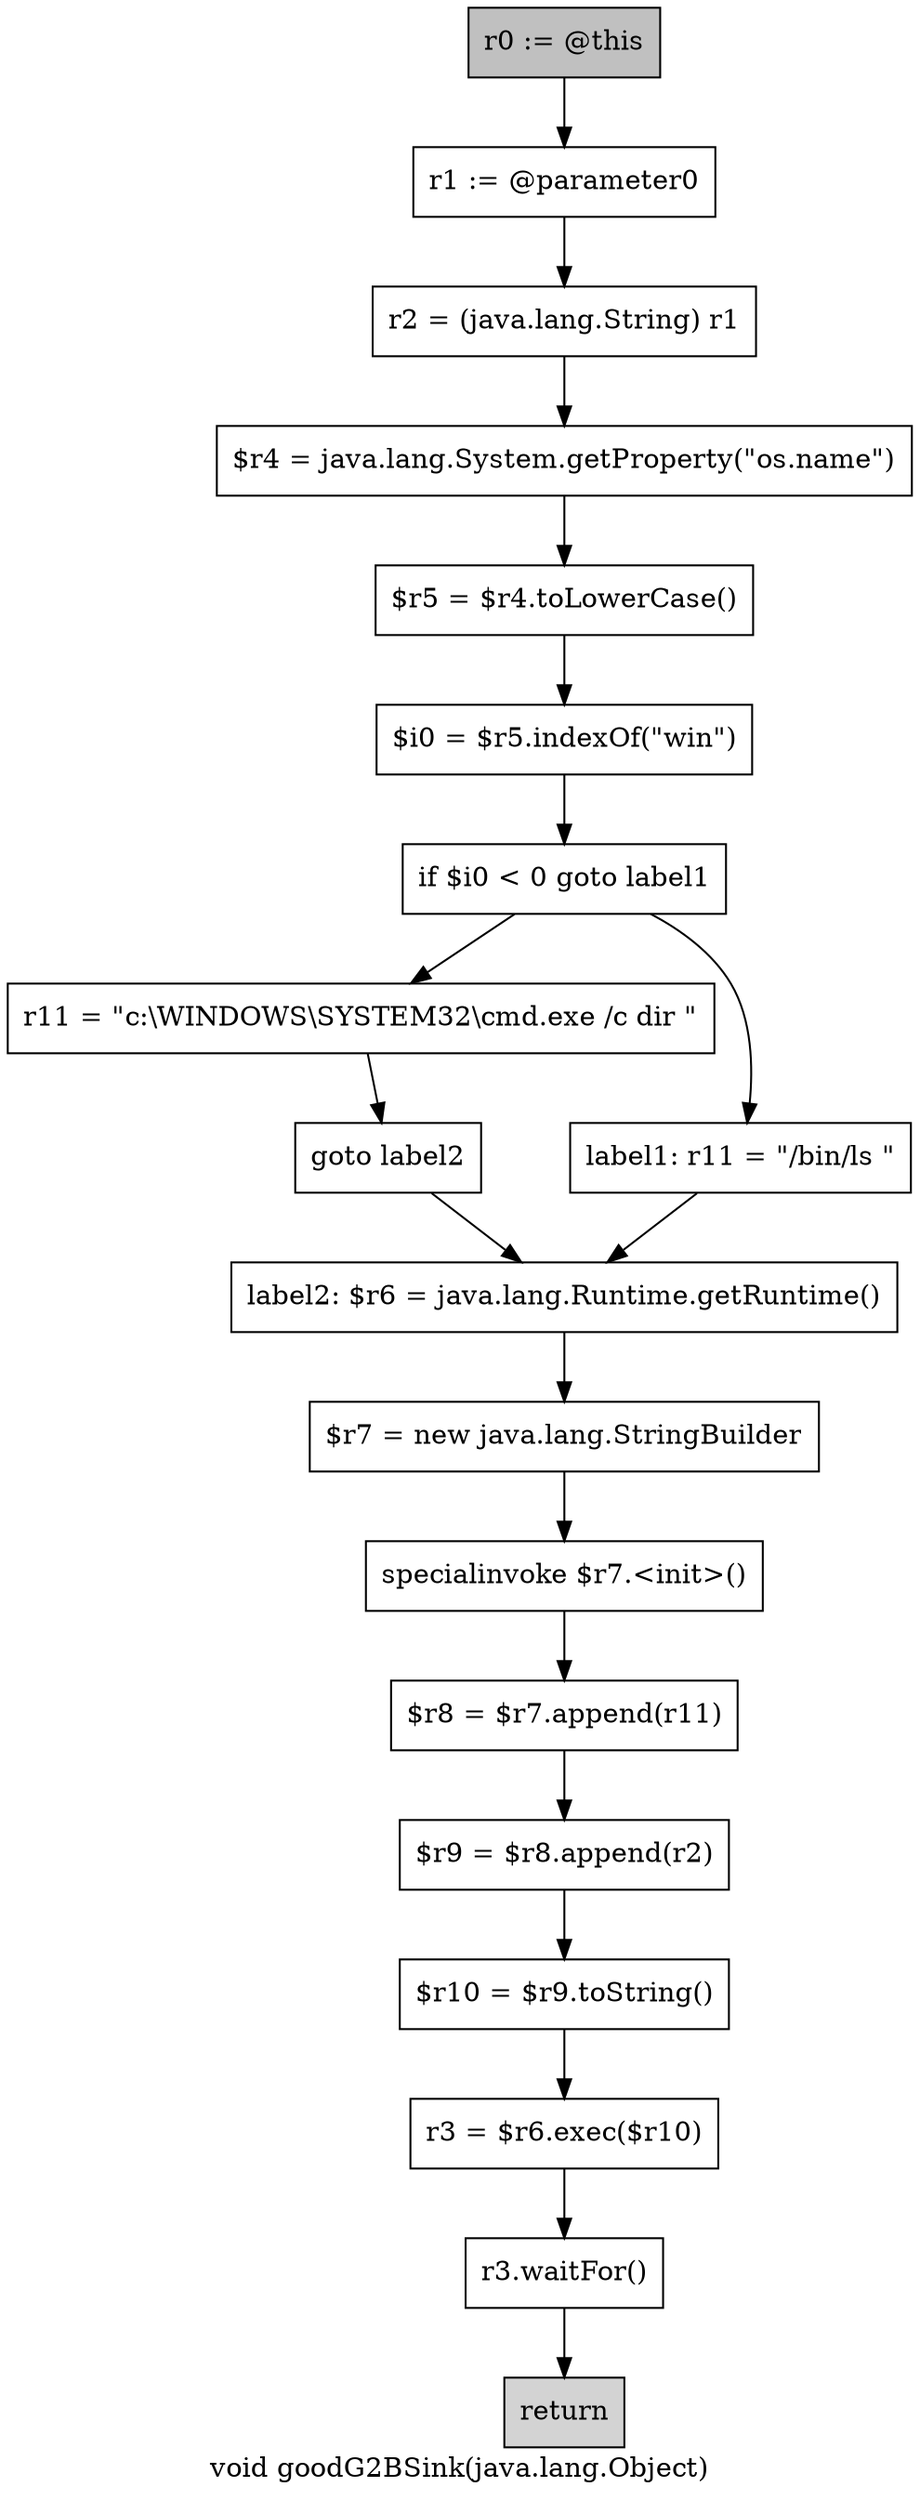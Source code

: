 digraph "void goodG2BSink(java.lang.Object)" {
    label="void goodG2BSink(java.lang.Object)";
    node [shape=box];
    "0" [style=filled,fillcolor=gray,label="r0 := @this",];
    "1" [label="r1 := @parameter0",];
    "0"->"1";
    "2" [label="r2 = (java.lang.String) r1",];
    "1"->"2";
    "3" [label="$r4 = java.lang.System.getProperty(\"os.name\")",];
    "2"->"3";
    "4" [label="$r5 = $r4.toLowerCase()",];
    "3"->"4";
    "5" [label="$i0 = $r5.indexOf(\"win\")",];
    "4"->"5";
    "6" [label="if $i0 < 0 goto label1",];
    "5"->"6";
    "7" [label="r11 = \"c:\\WINDOWS\\SYSTEM32\\cmd.exe /c dir \"",];
    "6"->"7";
    "9" [label="label1: r11 = \"/bin/ls \"",];
    "6"->"9";
    "8" [label="goto label2",];
    "7"->"8";
    "10" [label="label2: $r6 = java.lang.Runtime.getRuntime()",];
    "8"->"10";
    "9"->"10";
    "11" [label="$r7 = new java.lang.StringBuilder",];
    "10"->"11";
    "12" [label="specialinvoke $r7.<init>()",];
    "11"->"12";
    "13" [label="$r8 = $r7.append(r11)",];
    "12"->"13";
    "14" [label="$r9 = $r8.append(r2)",];
    "13"->"14";
    "15" [label="$r10 = $r9.toString()",];
    "14"->"15";
    "16" [label="r3 = $r6.exec($r10)",];
    "15"->"16";
    "17" [label="r3.waitFor()",];
    "16"->"17";
    "18" [style=filled,fillcolor=lightgray,label="return",];
    "17"->"18";
}
